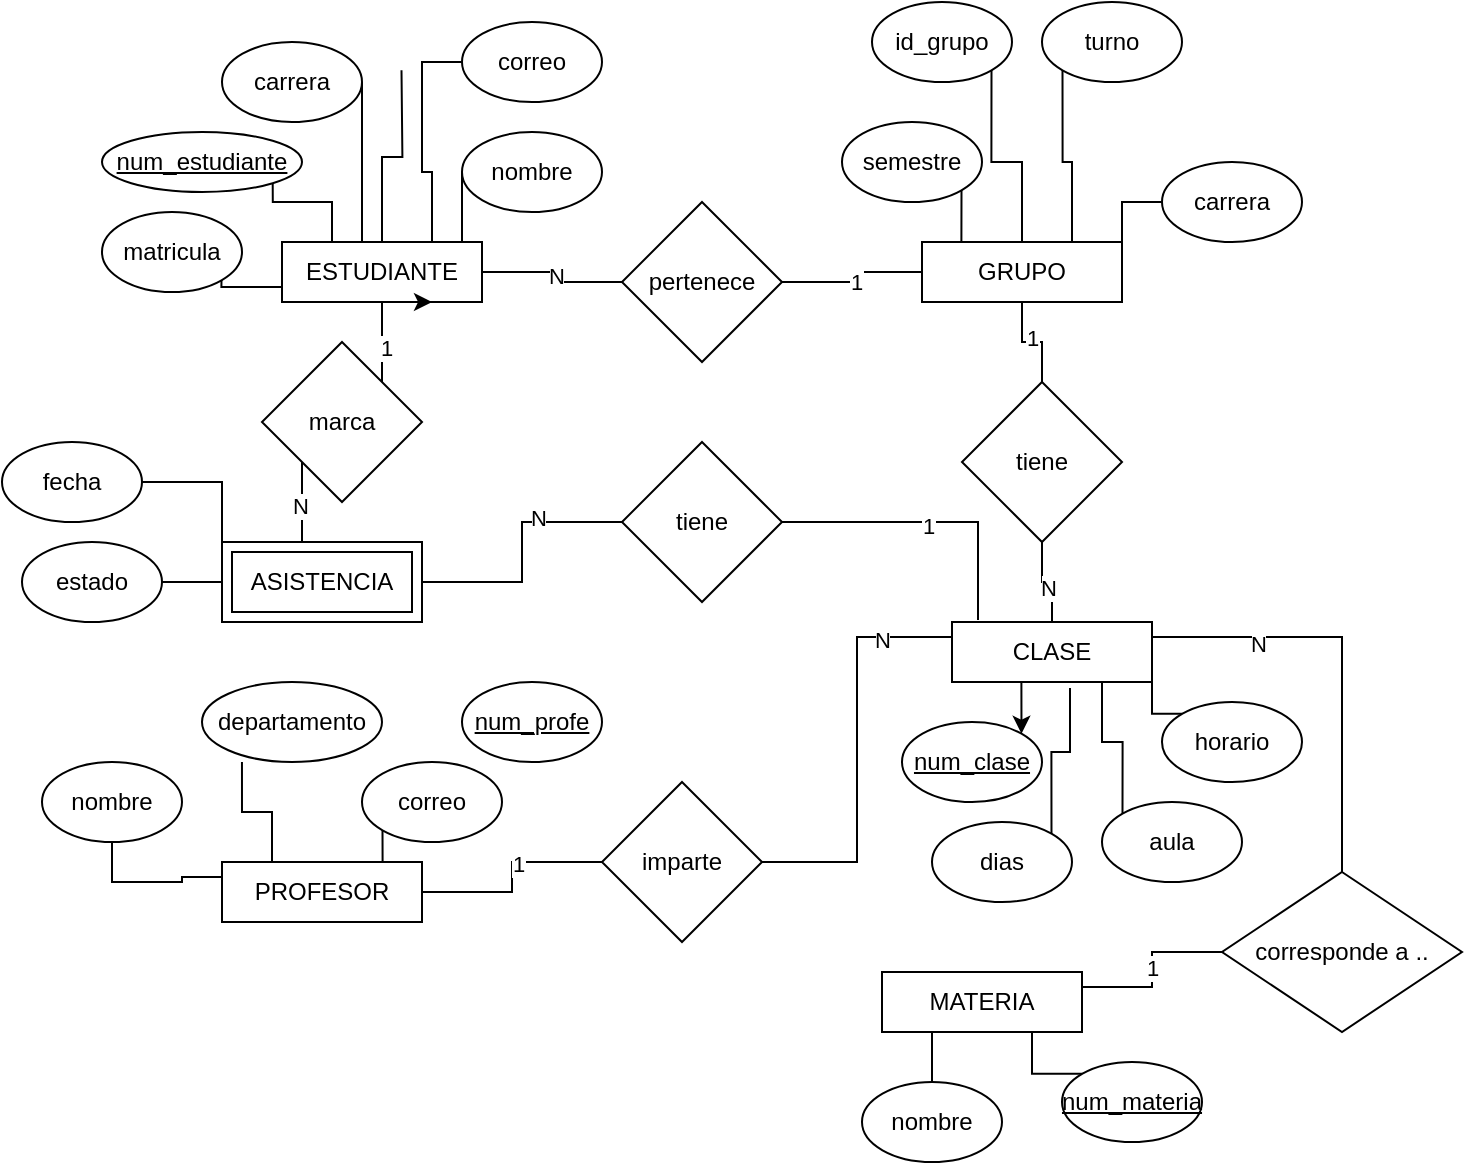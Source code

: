<mxfile version="27.0.9">
  <diagram name="Página-1" id="ToBRTheretz20kivIdk1">
    <mxGraphModel dx="872" dy="540" grid="1" gridSize="10" guides="1" tooltips="1" connect="1" arrows="1" fold="1" page="1" pageScale="1" pageWidth="827" pageHeight="1169" math="0" shadow="0">
      <root>
        <mxCell id="0" />
        <mxCell id="1" parent="0" />
        <mxCell id="RG0HRJ_HVSyQCw6IGQ2K-32" style="edgeStyle=orthogonalEdgeStyle;rounded=0;orthogonalLoop=1;jettySize=auto;html=1;exitX=1;exitY=0.5;exitDx=0;exitDy=0;entryX=0;entryY=0.5;entryDx=0;entryDy=0;endArrow=none;startFill=0;" parent="1" source="RG0HRJ_HVSyQCw6IGQ2K-1" target="RG0HRJ_HVSyQCw6IGQ2K-31" edge="1">
          <mxGeometry relative="1" as="geometry" />
        </mxCell>
        <mxCell id="RG0HRJ_HVSyQCw6IGQ2K-34" value="N" style="edgeLabel;html=1;align=center;verticalAlign=middle;resizable=0;points=[];" parent="RG0HRJ_HVSyQCw6IGQ2K-32" vertex="1" connectable="0">
          <mxGeometry x="-0.013" y="2" relative="1" as="geometry">
            <mxPoint as="offset" />
          </mxGeometry>
        </mxCell>
        <mxCell id="l7oc0T6wkBBDKhrkns4M-1" style="edgeStyle=orthogonalEdgeStyle;rounded=0;orthogonalLoop=1;jettySize=auto;html=1;exitX=0.75;exitY=0;exitDx=0;exitDy=0;entryX=0;entryY=0.5;entryDx=0;entryDy=0;endArrow=none;startFill=0;" edge="1" parent="1" source="RG0HRJ_HVSyQCw6IGQ2K-1" target="RG0HRJ_HVSyQCw6IGQ2K-9">
          <mxGeometry relative="1" as="geometry" />
        </mxCell>
        <mxCell id="l7oc0T6wkBBDKhrkns4M-2" style="edgeStyle=orthogonalEdgeStyle;rounded=0;orthogonalLoop=1;jettySize=auto;html=1;exitX=0.25;exitY=0;exitDx=0;exitDy=0;entryX=1;entryY=1;entryDx=0;entryDy=0;endArrow=none;startFill=0;" edge="1" parent="1" source="RG0HRJ_HVSyQCw6IGQ2K-1" target="RG0HRJ_HVSyQCw6IGQ2K-8">
          <mxGeometry relative="1" as="geometry" />
        </mxCell>
        <mxCell id="l7oc0T6wkBBDKhrkns4M-3" style="edgeStyle=orthogonalEdgeStyle;rounded=0;orthogonalLoop=1;jettySize=auto;html=1;exitX=0.75;exitY=0;exitDx=0;exitDy=0;entryX=1;entryY=0.5;entryDx=0;entryDy=0;endArrow=none;startFill=0;" edge="1" parent="1" source="RG0HRJ_HVSyQCw6IGQ2K-1" target="RG0HRJ_HVSyQCw6IGQ2K-10">
          <mxGeometry relative="1" as="geometry">
            <Array as="points">
              <mxPoint x="220" y="180" />
              <mxPoint x="220" y="120" />
            </Array>
          </mxGeometry>
        </mxCell>
        <mxCell id="l7oc0T6wkBBDKhrkns4M-5" style="edgeStyle=orthogonalEdgeStyle;rounded=0;orthogonalLoop=1;jettySize=auto;html=1;exitX=0.5;exitY=0;exitDx=0;exitDy=0;entryX=1;entryY=1;entryDx=0;entryDy=0;endArrow=none;startFill=0;" edge="1" parent="1" source="RG0HRJ_HVSyQCw6IGQ2K-1">
          <mxGeometry relative="1" as="geometry">
            <mxPoint x="239.749" y="94.142" as="targetPoint" />
          </mxGeometry>
        </mxCell>
        <mxCell id="l7oc0T6wkBBDKhrkns4M-6" style="edgeStyle=orthogonalEdgeStyle;rounded=0;orthogonalLoop=1;jettySize=auto;html=1;exitX=0.75;exitY=0;exitDx=0;exitDy=0;entryX=0;entryY=0.5;entryDx=0;entryDy=0;endArrow=none;startFill=0;" edge="1" parent="1" source="RG0HRJ_HVSyQCw6IGQ2K-1" target="RG0HRJ_HVSyQCw6IGQ2K-11">
          <mxGeometry relative="1" as="geometry" />
        </mxCell>
        <mxCell id="l7oc0T6wkBBDKhrkns4M-18" style="edgeStyle=orthogonalEdgeStyle;rounded=0;orthogonalLoop=1;jettySize=auto;html=1;exitX=0;exitY=0.75;exitDx=0;exitDy=0;entryX=1;entryY=1;entryDx=0;entryDy=0;endArrow=none;startFill=0;" edge="1" parent="1" source="RG0HRJ_HVSyQCw6IGQ2K-1" target="l7oc0T6wkBBDKhrkns4M-17">
          <mxGeometry relative="1" as="geometry" />
        </mxCell>
        <mxCell id="RG0HRJ_HVSyQCw6IGQ2K-1" value="ESTUDIANTE" style="rounded=0;whiteSpace=wrap;html=1;" parent="1" vertex="1">
          <mxGeometry x="180" y="180" width="100" height="30" as="geometry" />
        </mxCell>
        <mxCell id="RG0HRJ_HVSyQCw6IGQ2K-43" style="edgeStyle=orthogonalEdgeStyle;rounded=0;orthogonalLoop=1;jettySize=auto;html=1;exitX=1;exitY=0.5;exitDx=0;exitDy=0;endArrow=none;startFill=0;" parent="1" source="RG0HRJ_HVSyQCw6IGQ2K-2" target="RG0HRJ_HVSyQCw6IGQ2K-42" edge="1">
          <mxGeometry relative="1" as="geometry" />
        </mxCell>
        <mxCell id="RG0HRJ_HVSyQCw6IGQ2K-45" value="1" style="edgeLabel;html=1;align=center;verticalAlign=middle;resizable=0;points=[];" parent="RG0HRJ_HVSyQCw6IGQ2K-43" vertex="1" connectable="0">
          <mxGeometry x="0.2" y="-1" relative="1" as="geometry">
            <mxPoint as="offset" />
          </mxGeometry>
        </mxCell>
        <mxCell id="l7oc0T6wkBBDKhrkns4M-14" style="edgeStyle=orthogonalEdgeStyle;rounded=0;orthogonalLoop=1;jettySize=auto;html=1;exitX=0;exitY=0.25;exitDx=0;exitDy=0;entryX=0.5;entryY=1;entryDx=0;entryDy=0;endArrow=none;startFill=0;" edge="1" parent="1" source="RG0HRJ_HVSyQCw6IGQ2K-2" target="RG0HRJ_HVSyQCw6IGQ2K-15">
          <mxGeometry relative="1" as="geometry" />
        </mxCell>
        <mxCell id="l7oc0T6wkBBDKhrkns4M-16" style="edgeStyle=orthogonalEdgeStyle;rounded=0;orthogonalLoop=1;jettySize=auto;html=1;exitX=0.75;exitY=0;exitDx=0;exitDy=0;entryX=0;entryY=1;entryDx=0;entryDy=0;endArrow=none;startFill=0;" edge="1" parent="1" source="RG0HRJ_HVSyQCw6IGQ2K-2" target="RG0HRJ_HVSyQCw6IGQ2K-16">
          <mxGeometry relative="1" as="geometry" />
        </mxCell>
        <mxCell id="RG0HRJ_HVSyQCw6IGQ2K-2" value="PROFESOR" style="rounded=0;whiteSpace=wrap;html=1;" parent="1" vertex="1">
          <mxGeometry x="150" y="490" width="100" height="30" as="geometry" />
        </mxCell>
        <mxCell id="RG0HRJ_HVSyQCw6IGQ2K-53" style="edgeStyle=orthogonalEdgeStyle;rounded=0;orthogonalLoop=1;jettySize=auto;html=1;exitX=1;exitY=0.25;exitDx=0;exitDy=0;entryX=0;entryY=0.5;entryDx=0;entryDy=0;endArrow=none;startFill=0;" parent="1" source="RG0HRJ_HVSyQCw6IGQ2K-3" target="RG0HRJ_HVSyQCw6IGQ2K-52" edge="1">
          <mxGeometry relative="1" as="geometry" />
        </mxCell>
        <mxCell id="RG0HRJ_HVSyQCw6IGQ2K-55" value="1" style="edgeLabel;html=1;align=center;verticalAlign=middle;resizable=0;points=[];" parent="RG0HRJ_HVSyQCw6IGQ2K-53" vertex="1" connectable="0">
          <mxGeometry x="0.017" relative="1" as="geometry">
            <mxPoint as="offset" />
          </mxGeometry>
        </mxCell>
        <mxCell id="RG0HRJ_HVSyQCw6IGQ2K-3" value="MATERIA" style="rounded=0;whiteSpace=wrap;html=1;" parent="1" vertex="1">
          <mxGeometry x="480" y="545" width="100" height="30" as="geometry" />
        </mxCell>
        <mxCell id="l7oc0T6wkBBDKhrkns4M-19" style="edgeStyle=orthogonalEdgeStyle;rounded=0;orthogonalLoop=1;jettySize=auto;html=1;exitX=0.25;exitY=1;exitDx=0;exitDy=0;entryX=1;entryY=0;entryDx=0;entryDy=0;startArrow=none;startFill=0;" edge="1" parent="1" source="RG0HRJ_HVSyQCw6IGQ2K-4" target="RG0HRJ_HVSyQCw6IGQ2K-21">
          <mxGeometry relative="1" as="geometry" />
        </mxCell>
        <mxCell id="RG0HRJ_HVSyQCw6IGQ2K-4" value="CLASE" style="rounded=0;whiteSpace=wrap;html=1;" parent="1" vertex="1">
          <mxGeometry x="515" y="370" width="100" height="30" as="geometry" />
        </mxCell>
        <mxCell id="l7oc0T6wkBBDKhrkns4M-12" style="edgeStyle=orthogonalEdgeStyle;rounded=0;orthogonalLoop=1;jettySize=auto;html=1;exitX=0;exitY=0;exitDx=0;exitDy=0;entryX=1;entryY=0.5;entryDx=0;entryDy=0;endArrow=none;startFill=0;" edge="1" parent="1" source="RG0HRJ_HVSyQCw6IGQ2K-6" target="RG0HRJ_HVSyQCw6IGQ2K-25">
          <mxGeometry relative="1" as="geometry" />
        </mxCell>
        <mxCell id="l7oc0T6wkBBDKhrkns4M-13" style="edgeStyle=orthogonalEdgeStyle;rounded=0;orthogonalLoop=1;jettySize=auto;html=1;exitX=0;exitY=0.5;exitDx=0;exitDy=0;entryX=1;entryY=0.5;entryDx=0;entryDy=0;endArrow=none;startFill=0;" edge="1" parent="1" source="RG0HRJ_HVSyQCw6IGQ2K-6" target="RG0HRJ_HVSyQCw6IGQ2K-26">
          <mxGeometry relative="1" as="geometry" />
        </mxCell>
        <mxCell id="RG0HRJ_HVSyQCw6IGQ2K-6" value="ASISTENCIA" style="shape=ext;margin=3;double=1;whiteSpace=wrap;html=1;align=center;" parent="1" vertex="1">
          <mxGeometry x="150" y="330" width="100" height="40" as="geometry" />
        </mxCell>
        <mxCell id="RG0HRJ_HVSyQCw6IGQ2K-37" style="edgeStyle=orthogonalEdgeStyle;rounded=0;orthogonalLoop=1;jettySize=auto;html=1;exitX=0.5;exitY=1;exitDx=0;exitDy=0;entryX=0.5;entryY=0;entryDx=0;entryDy=0;endArrow=none;startFill=0;" parent="1" source="RG0HRJ_HVSyQCw6IGQ2K-7" target="RG0HRJ_HVSyQCw6IGQ2K-36" edge="1">
          <mxGeometry relative="1" as="geometry" />
        </mxCell>
        <mxCell id="RG0HRJ_HVSyQCw6IGQ2K-39" value="1" style="edgeLabel;html=1;align=center;verticalAlign=middle;resizable=0;points=[];" parent="RG0HRJ_HVSyQCw6IGQ2K-37" vertex="1" connectable="0">
          <mxGeometry y="2" relative="1" as="geometry">
            <mxPoint as="offset" />
          </mxGeometry>
        </mxCell>
        <mxCell id="l7oc0T6wkBBDKhrkns4M-7" style="edgeStyle=orthogonalEdgeStyle;rounded=0;orthogonalLoop=1;jettySize=auto;html=1;exitX=0.25;exitY=0;exitDx=0;exitDy=0;entryX=1;entryY=1;entryDx=0;entryDy=0;endArrow=none;startFill=0;" edge="1" parent="1" source="RG0HRJ_HVSyQCw6IGQ2K-7" target="RG0HRJ_HVSyQCw6IGQ2K-28">
          <mxGeometry relative="1" as="geometry" />
        </mxCell>
        <mxCell id="l7oc0T6wkBBDKhrkns4M-9" style="edgeStyle=orthogonalEdgeStyle;rounded=0;orthogonalLoop=1;jettySize=auto;html=1;exitX=0.75;exitY=0;exitDx=0;exitDy=0;entryX=0;entryY=0.5;entryDx=0;entryDy=0;endArrow=none;startFill=0;" edge="1" parent="1" source="RG0HRJ_HVSyQCw6IGQ2K-7" target="RG0HRJ_HVSyQCw6IGQ2K-30">
          <mxGeometry relative="1" as="geometry">
            <Array as="points">
              <mxPoint x="600" y="180" />
              <mxPoint x="600" y="160" />
            </Array>
          </mxGeometry>
        </mxCell>
        <mxCell id="l7oc0T6wkBBDKhrkns4M-10" style="edgeStyle=orthogonalEdgeStyle;rounded=0;orthogonalLoop=1;jettySize=auto;html=1;exitX=0.5;exitY=0;exitDx=0;exitDy=0;entryX=1;entryY=1;entryDx=0;entryDy=0;endArrow=none;startFill=0;" edge="1" parent="1" source="RG0HRJ_HVSyQCw6IGQ2K-7" target="RG0HRJ_HVSyQCw6IGQ2K-27">
          <mxGeometry relative="1" as="geometry" />
        </mxCell>
        <mxCell id="l7oc0T6wkBBDKhrkns4M-11" style="edgeStyle=orthogonalEdgeStyle;rounded=0;orthogonalLoop=1;jettySize=auto;html=1;exitX=0.75;exitY=0;exitDx=0;exitDy=0;entryX=0;entryY=1;entryDx=0;entryDy=0;endArrow=none;startFill=0;" edge="1" parent="1" source="RG0HRJ_HVSyQCw6IGQ2K-7" target="RG0HRJ_HVSyQCw6IGQ2K-29">
          <mxGeometry relative="1" as="geometry" />
        </mxCell>
        <mxCell id="RG0HRJ_HVSyQCw6IGQ2K-7" value="GRUPO" style="rounded=0;whiteSpace=wrap;html=1;" parent="1" vertex="1">
          <mxGeometry x="500" y="180" width="100" height="30" as="geometry" />
        </mxCell>
        <mxCell id="RG0HRJ_HVSyQCw6IGQ2K-8" value="num_estudiante" style="ellipse;whiteSpace=wrap;html=1;fontStyle=4" parent="1" vertex="1">
          <mxGeometry x="90" y="125" width="100" height="30" as="geometry" />
        </mxCell>
        <mxCell id="RG0HRJ_HVSyQCw6IGQ2K-9" value="nombre" style="ellipse;whiteSpace=wrap;html=1;" parent="1" vertex="1">
          <mxGeometry x="270" y="125" width="70" height="40" as="geometry" />
        </mxCell>
        <mxCell id="RG0HRJ_HVSyQCw6IGQ2K-10" value="carrera" style="ellipse;whiteSpace=wrap;html=1;" parent="1" vertex="1">
          <mxGeometry x="150" y="80" width="70" height="40" as="geometry" />
        </mxCell>
        <mxCell id="RG0HRJ_HVSyQCw6IGQ2K-11" value="correo" style="ellipse;whiteSpace=wrap;html=1;" parent="1" vertex="1">
          <mxGeometry x="270" y="70" width="70" height="40" as="geometry" />
        </mxCell>
        <mxCell id="RG0HRJ_HVSyQCw6IGQ2K-15" value="nombre" style="ellipse;whiteSpace=wrap;html=1;" parent="1" vertex="1">
          <mxGeometry x="60" y="440" width="70" height="40" as="geometry" />
        </mxCell>
        <mxCell id="RG0HRJ_HVSyQCw6IGQ2K-16" value="correo" style="ellipse;whiteSpace=wrap;html=1;" parent="1" vertex="1">
          <mxGeometry x="220" y="440" width="70" height="40" as="geometry" />
        </mxCell>
        <mxCell id="RG0HRJ_HVSyQCw6IGQ2K-17" value="departamento" style="ellipse;whiteSpace=wrap;html=1;" parent="1" vertex="1">
          <mxGeometry x="140" y="400" width="90" height="40" as="geometry" />
        </mxCell>
        <mxCell id="l7oc0T6wkBBDKhrkns4M-23" style="edgeStyle=orthogonalEdgeStyle;rounded=0;orthogonalLoop=1;jettySize=auto;html=1;exitX=0.5;exitY=0;exitDx=0;exitDy=0;entryX=0.25;entryY=1;entryDx=0;entryDy=0;endArrow=none;startFill=0;" edge="1" parent="1" source="RG0HRJ_HVSyQCw6IGQ2K-18" target="RG0HRJ_HVSyQCw6IGQ2K-3">
          <mxGeometry relative="1" as="geometry" />
        </mxCell>
        <mxCell id="RG0HRJ_HVSyQCw6IGQ2K-18" value="nombre" style="ellipse;whiteSpace=wrap;html=1;" parent="1" vertex="1">
          <mxGeometry x="470" y="600" width="70" height="40" as="geometry" />
        </mxCell>
        <mxCell id="l7oc0T6wkBBDKhrkns4M-24" style="edgeStyle=orthogonalEdgeStyle;rounded=0;orthogonalLoop=1;jettySize=auto;html=1;exitX=0;exitY=0;exitDx=0;exitDy=0;entryX=0.75;entryY=1;entryDx=0;entryDy=0;endArrow=none;startFill=0;" edge="1" parent="1" source="RG0HRJ_HVSyQCw6IGQ2K-19" target="RG0HRJ_HVSyQCw6IGQ2K-3">
          <mxGeometry relative="1" as="geometry" />
        </mxCell>
        <mxCell id="RG0HRJ_HVSyQCw6IGQ2K-19" value="num_materia" style="ellipse;whiteSpace=wrap;html=1;fontStyle=4" parent="1" vertex="1">
          <mxGeometry x="570" y="590" width="70" height="40" as="geometry" />
        </mxCell>
        <mxCell id="RG0HRJ_HVSyQCw6IGQ2K-20" value="num_profe" style="ellipse;whiteSpace=wrap;html=1;fontStyle=4" parent="1" vertex="1">
          <mxGeometry x="270" y="400" width="70" height="40" as="geometry" />
        </mxCell>
        <mxCell id="RG0HRJ_HVSyQCw6IGQ2K-21" value="num_clase" style="ellipse;whiteSpace=wrap;html=1;fontStyle=4" parent="1" vertex="1">
          <mxGeometry x="490" y="420" width="70" height="40" as="geometry" />
        </mxCell>
        <mxCell id="l7oc0T6wkBBDKhrkns4M-20" style="edgeStyle=orthogonalEdgeStyle;rounded=0;orthogonalLoop=1;jettySize=auto;html=1;exitX=0;exitY=0;exitDx=0;exitDy=0;entryX=1;entryY=1;entryDx=0;entryDy=0;endArrow=none;startFill=0;" edge="1" parent="1" source="RG0HRJ_HVSyQCw6IGQ2K-22" target="RG0HRJ_HVSyQCw6IGQ2K-4">
          <mxGeometry relative="1" as="geometry" />
        </mxCell>
        <mxCell id="RG0HRJ_HVSyQCw6IGQ2K-22" value="horario" style="ellipse;whiteSpace=wrap;html=1;" parent="1" vertex="1">
          <mxGeometry x="620" y="410" width="70" height="40" as="geometry" />
        </mxCell>
        <mxCell id="RG0HRJ_HVSyQCw6IGQ2K-23" value="dias" style="ellipse;whiteSpace=wrap;html=1;" parent="1" vertex="1">
          <mxGeometry x="505" y="470" width="70" height="40" as="geometry" />
        </mxCell>
        <mxCell id="l7oc0T6wkBBDKhrkns4M-22" style="edgeStyle=orthogonalEdgeStyle;rounded=0;orthogonalLoop=1;jettySize=auto;html=1;exitX=0;exitY=0;exitDx=0;exitDy=0;entryX=0.75;entryY=1;entryDx=0;entryDy=0;endArrow=none;startFill=0;" edge="1" parent="1" source="RG0HRJ_HVSyQCw6IGQ2K-24" target="RG0HRJ_HVSyQCw6IGQ2K-4">
          <mxGeometry relative="1" as="geometry" />
        </mxCell>
        <mxCell id="RG0HRJ_HVSyQCw6IGQ2K-24" value="aula" style="ellipse;whiteSpace=wrap;html=1;" parent="1" vertex="1">
          <mxGeometry x="590" y="460" width="70" height="40" as="geometry" />
        </mxCell>
        <mxCell id="RG0HRJ_HVSyQCw6IGQ2K-25" value="fecha" style="ellipse;whiteSpace=wrap;html=1;" parent="1" vertex="1">
          <mxGeometry x="40" y="280" width="70" height="40" as="geometry" />
        </mxCell>
        <mxCell id="RG0HRJ_HVSyQCw6IGQ2K-26" value="estado" style="ellipse;whiteSpace=wrap;html=1;" parent="1" vertex="1">
          <mxGeometry x="50" y="330" width="70" height="40" as="geometry" />
        </mxCell>
        <mxCell id="RG0HRJ_HVSyQCw6IGQ2K-27" value="id_grupo" style="ellipse;whiteSpace=wrap;html=1;" parent="1" vertex="1">
          <mxGeometry x="475" y="60" width="70" height="40" as="geometry" />
        </mxCell>
        <mxCell id="RG0HRJ_HVSyQCw6IGQ2K-28" value="semestre" style="ellipse;whiteSpace=wrap;html=1;" parent="1" vertex="1">
          <mxGeometry x="460" y="120" width="70" height="40" as="geometry" />
        </mxCell>
        <mxCell id="RG0HRJ_HVSyQCw6IGQ2K-29" value="turno" style="ellipse;whiteSpace=wrap;html=1;" parent="1" vertex="1">
          <mxGeometry x="560" y="60" width="70" height="40" as="geometry" />
        </mxCell>
        <mxCell id="RG0HRJ_HVSyQCw6IGQ2K-30" value="carrera" style="ellipse;whiteSpace=wrap;html=1;" parent="1" vertex="1">
          <mxGeometry x="620" y="140" width="70" height="40" as="geometry" />
        </mxCell>
        <mxCell id="RG0HRJ_HVSyQCw6IGQ2K-33" style="edgeStyle=orthogonalEdgeStyle;rounded=0;orthogonalLoop=1;jettySize=auto;html=1;exitX=1;exitY=0.5;exitDx=0;exitDy=0;entryX=0;entryY=0.5;entryDx=0;entryDy=0;endArrow=none;startFill=0;" parent="1" source="RG0HRJ_HVSyQCw6IGQ2K-31" target="RG0HRJ_HVSyQCw6IGQ2K-7" edge="1">
          <mxGeometry relative="1" as="geometry" />
        </mxCell>
        <mxCell id="RG0HRJ_HVSyQCw6IGQ2K-35" value="1" style="edgeLabel;html=1;align=center;verticalAlign=middle;resizable=0;points=[];" parent="RG0HRJ_HVSyQCw6IGQ2K-33" vertex="1" connectable="0">
          <mxGeometry x="-0.067" y="-2" relative="1" as="geometry">
            <mxPoint as="offset" />
          </mxGeometry>
        </mxCell>
        <mxCell id="RG0HRJ_HVSyQCw6IGQ2K-31" value="pertenece" style="rhombus;whiteSpace=wrap;html=1;" parent="1" vertex="1">
          <mxGeometry x="350" y="160" width="80" height="80" as="geometry" />
        </mxCell>
        <mxCell id="RG0HRJ_HVSyQCw6IGQ2K-38" style="edgeStyle=orthogonalEdgeStyle;rounded=0;orthogonalLoop=1;jettySize=auto;html=1;exitX=0.5;exitY=1;exitDx=0;exitDy=0;endArrow=none;startFill=0;" parent="1" source="RG0HRJ_HVSyQCw6IGQ2K-36" target="RG0HRJ_HVSyQCw6IGQ2K-4" edge="1">
          <mxGeometry relative="1" as="geometry" />
        </mxCell>
        <mxCell id="RG0HRJ_HVSyQCw6IGQ2K-41" value="N" style="edgeLabel;html=1;align=center;verticalAlign=middle;resizable=0;points=[];" parent="RG0HRJ_HVSyQCw6IGQ2K-38" vertex="1" connectable="0">
          <mxGeometry x="0.244" y="-2" relative="1" as="geometry">
            <mxPoint as="offset" />
          </mxGeometry>
        </mxCell>
        <mxCell id="RG0HRJ_HVSyQCw6IGQ2K-36" value="tiene" style="rhombus;whiteSpace=wrap;html=1;" parent="1" vertex="1">
          <mxGeometry x="520" y="250" width="80" height="80" as="geometry" />
        </mxCell>
        <mxCell id="RG0HRJ_HVSyQCw6IGQ2K-44" style="edgeStyle=orthogonalEdgeStyle;rounded=0;orthogonalLoop=1;jettySize=auto;html=1;exitX=1;exitY=0.5;exitDx=0;exitDy=0;entryX=0;entryY=0.25;entryDx=0;entryDy=0;endArrow=none;startFill=0;" parent="1" source="RG0HRJ_HVSyQCw6IGQ2K-42" target="RG0HRJ_HVSyQCw6IGQ2K-4" edge="1">
          <mxGeometry relative="1" as="geometry" />
        </mxCell>
        <mxCell id="RG0HRJ_HVSyQCw6IGQ2K-46" value="N" style="edgeLabel;html=1;align=center;verticalAlign=middle;resizable=0;points=[];" parent="RG0HRJ_HVSyQCw6IGQ2K-44" vertex="1" connectable="0">
          <mxGeometry x="0.663" relative="1" as="geometry">
            <mxPoint y="1" as="offset" />
          </mxGeometry>
        </mxCell>
        <mxCell id="RG0HRJ_HVSyQCw6IGQ2K-42" value="imparte" style="rhombus;whiteSpace=wrap;html=1;" parent="1" vertex="1">
          <mxGeometry x="340" y="450" width="80" height="80" as="geometry" />
        </mxCell>
        <mxCell id="RG0HRJ_HVSyQCw6IGQ2K-48" style="edgeStyle=orthogonalEdgeStyle;rounded=0;orthogonalLoop=1;jettySize=auto;html=1;exitX=0;exitY=0.5;exitDx=0;exitDy=0;entryX=1;entryY=0.5;entryDx=0;entryDy=0;endArrow=none;startFill=0;" parent="1" source="RG0HRJ_HVSyQCw6IGQ2K-47" target="RG0HRJ_HVSyQCw6IGQ2K-6" edge="1">
          <mxGeometry relative="1" as="geometry" />
        </mxCell>
        <mxCell id="RG0HRJ_HVSyQCw6IGQ2K-51" value="N" style="edgeLabel;html=1;align=center;verticalAlign=middle;resizable=0;points=[];" parent="RG0HRJ_HVSyQCw6IGQ2K-48" vertex="1" connectable="0">
          <mxGeometry x="-0.35" y="-2" relative="1" as="geometry">
            <mxPoint as="offset" />
          </mxGeometry>
        </mxCell>
        <mxCell id="RG0HRJ_HVSyQCw6IGQ2K-47" value="tiene" style="rhombus;whiteSpace=wrap;html=1;" parent="1" vertex="1">
          <mxGeometry x="350" y="280" width="80" height="80" as="geometry" />
        </mxCell>
        <mxCell id="RG0HRJ_HVSyQCw6IGQ2K-49" style="edgeStyle=orthogonalEdgeStyle;rounded=0;orthogonalLoop=1;jettySize=auto;html=1;exitX=1;exitY=0.5;exitDx=0;exitDy=0;entryX=0.13;entryY=-0.033;entryDx=0;entryDy=0;entryPerimeter=0;endArrow=none;startFill=0;" parent="1" source="RG0HRJ_HVSyQCw6IGQ2K-47" target="RG0HRJ_HVSyQCw6IGQ2K-4" edge="1">
          <mxGeometry relative="1" as="geometry" />
        </mxCell>
        <mxCell id="RG0HRJ_HVSyQCw6IGQ2K-50" value="1" style="edgeLabel;html=1;align=center;verticalAlign=middle;resizable=0;points=[];" parent="RG0HRJ_HVSyQCw6IGQ2K-49" vertex="1" connectable="0">
          <mxGeometry x="-0.007" y="-2" relative="1" as="geometry">
            <mxPoint as="offset" />
          </mxGeometry>
        </mxCell>
        <mxCell id="RG0HRJ_HVSyQCw6IGQ2K-54" style="edgeStyle=orthogonalEdgeStyle;rounded=0;orthogonalLoop=1;jettySize=auto;html=1;exitX=0.5;exitY=0;exitDx=0;exitDy=0;entryX=1;entryY=0.25;entryDx=0;entryDy=0;endArrow=none;startFill=0;" parent="1" source="RG0HRJ_HVSyQCw6IGQ2K-52" target="RG0HRJ_HVSyQCw6IGQ2K-4" edge="1">
          <mxGeometry relative="1" as="geometry" />
        </mxCell>
        <mxCell id="RG0HRJ_HVSyQCw6IGQ2K-56" value="N" style="edgeLabel;html=1;align=center;verticalAlign=middle;resizable=0;points=[];" parent="RG0HRJ_HVSyQCw6IGQ2K-54" vertex="1" connectable="0">
          <mxGeometry x="0.511" y="3" relative="1" as="geometry">
            <mxPoint x="1" as="offset" />
          </mxGeometry>
        </mxCell>
        <mxCell id="RG0HRJ_HVSyQCw6IGQ2K-52" value="corresponde a .." style="rhombus;whiteSpace=wrap;html=1;" parent="1" vertex="1">
          <mxGeometry x="650" y="495" width="120" height="80" as="geometry" />
        </mxCell>
        <mxCell id="RG0HRJ_HVSyQCw6IGQ2K-60" style="edgeStyle=orthogonalEdgeStyle;rounded=0;orthogonalLoop=1;jettySize=auto;html=1;exitX=0;exitY=1;exitDx=0;exitDy=0;entryX=0.25;entryY=0;entryDx=0;entryDy=0;endArrow=none;startFill=0;" parent="1" source="RG0HRJ_HVSyQCw6IGQ2K-57" target="RG0HRJ_HVSyQCw6IGQ2K-6" edge="1">
          <mxGeometry relative="1" as="geometry" />
        </mxCell>
        <mxCell id="RG0HRJ_HVSyQCw6IGQ2K-65" value="N" style="edgeLabel;html=1;align=center;verticalAlign=middle;resizable=0;points=[];" parent="RG0HRJ_HVSyQCw6IGQ2K-60" vertex="1" connectable="0">
          <mxGeometry x="-0.2" y="-1" relative="1" as="geometry">
            <mxPoint as="offset" />
          </mxGeometry>
        </mxCell>
        <mxCell id="RG0HRJ_HVSyQCw6IGQ2K-62" style="edgeStyle=orthogonalEdgeStyle;rounded=0;orthogonalLoop=1;jettySize=auto;html=1;exitX=1;exitY=0;exitDx=0;exitDy=0;entryX=0.75;entryY=1;entryDx=0;entryDy=0;" parent="1" source="RG0HRJ_HVSyQCw6IGQ2K-57" target="RG0HRJ_HVSyQCw6IGQ2K-1" edge="1">
          <mxGeometry relative="1" as="geometry" />
        </mxCell>
        <mxCell id="RG0HRJ_HVSyQCw6IGQ2K-64" value="1" style="edgeLabel;html=1;align=center;verticalAlign=middle;resizable=0;points=[];" parent="RG0HRJ_HVSyQCw6IGQ2K-62" vertex="1" connectable="0">
          <mxGeometry x="-0.477" y="-2" relative="1" as="geometry">
            <mxPoint as="offset" />
          </mxGeometry>
        </mxCell>
        <mxCell id="RG0HRJ_HVSyQCw6IGQ2K-57" value="marca" style="rhombus;whiteSpace=wrap;html=1;" parent="1" vertex="1">
          <mxGeometry x="170" y="230" width="80" height="80" as="geometry" />
        </mxCell>
        <mxCell id="l7oc0T6wkBBDKhrkns4M-15" style="edgeStyle=orthogonalEdgeStyle;rounded=0;orthogonalLoop=1;jettySize=auto;html=1;exitX=0.25;exitY=0;exitDx=0;exitDy=0;entryX=0.222;entryY=1;entryDx=0;entryDy=0;entryPerimeter=0;endArrow=none;startFill=0;" edge="1" parent="1" source="RG0HRJ_HVSyQCw6IGQ2K-2" target="RG0HRJ_HVSyQCw6IGQ2K-17">
          <mxGeometry relative="1" as="geometry" />
        </mxCell>
        <mxCell id="l7oc0T6wkBBDKhrkns4M-17" value="matricula" style="ellipse;whiteSpace=wrap;html=1;" vertex="1" parent="1">
          <mxGeometry x="90" y="165" width="70" height="40" as="geometry" />
        </mxCell>
        <mxCell id="l7oc0T6wkBBDKhrkns4M-21" style="edgeStyle=orthogonalEdgeStyle;rounded=0;orthogonalLoop=1;jettySize=auto;html=1;exitX=1;exitY=0;exitDx=0;exitDy=0;entryX=0.59;entryY=1.1;entryDx=0;entryDy=0;entryPerimeter=0;endArrow=none;startFill=0;" edge="1" parent="1" source="RG0HRJ_HVSyQCw6IGQ2K-23" target="RG0HRJ_HVSyQCw6IGQ2K-4">
          <mxGeometry relative="1" as="geometry" />
        </mxCell>
      </root>
    </mxGraphModel>
  </diagram>
</mxfile>

